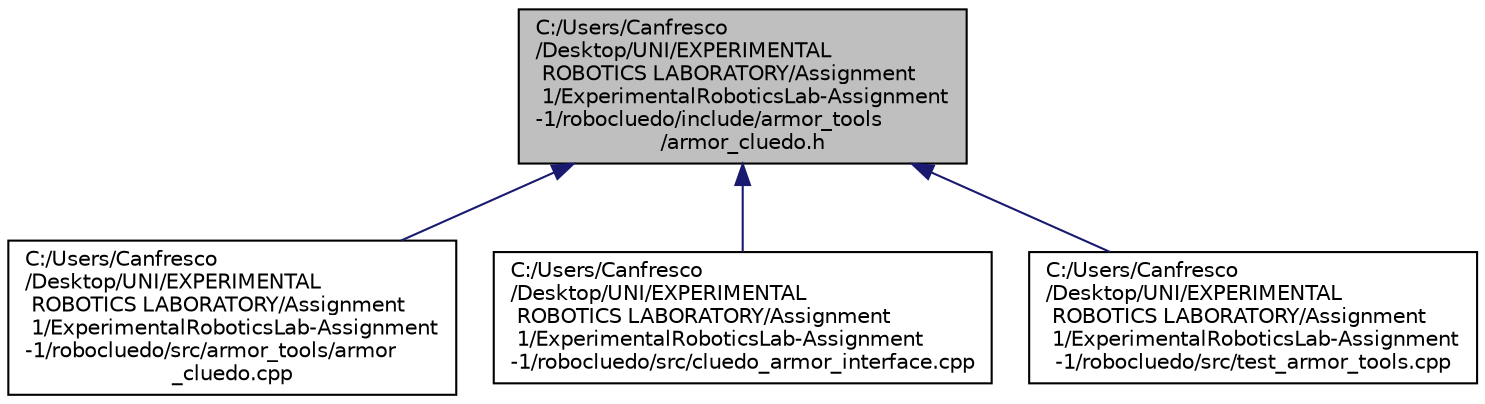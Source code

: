 digraph "C:/Users/Canfresco/Desktop/UNI/EXPERIMENTAL ROBOTICS LABORATORY/Assignment 1/ExperimentalRoboticsLab-Assignment-1/robocluedo/include/armor_tools/armor_cluedo.h"
{
 // LATEX_PDF_SIZE
  edge [fontname="Helvetica",fontsize="10",labelfontname="Helvetica",labelfontsize="10"];
  node [fontname="Helvetica",fontsize="10",shape=record];
  Node1 [label="C:/Users/Canfresco\l/Desktop/UNI/EXPERIMENTAL\l ROBOTICS LABORATORY/Assignment\l 1/ExperimentalRoboticsLab-Assignment\l-1/robocluedo/include/armor_tools\l/armor_cluedo.h",height=0.2,width=0.4,color="black", fillcolor="grey75", style="filled", fontcolor="black",tooltip="additional aRMOR C++ interface"];
  Node1 -> Node2 [dir="back",color="midnightblue",fontsize="10",style="solid",fontname="Helvetica"];
  Node2 [label="C:/Users/Canfresco\l/Desktop/UNI/EXPERIMENTAL\l ROBOTICS LABORATORY/Assignment\l 1/ExperimentalRoboticsLab-Assignment\l-1/robocluedo/src/armor_tools/armor\l_cluedo.cpp",height=0.2,width=0.4,color="black", fillcolor="white", style="filled",URL="$a00116.html",tooltip="implementation of the class ArmorCluedo"];
  Node1 -> Node3 [dir="back",color="midnightblue",fontsize="10",style="solid",fontname="Helvetica"];
  Node3 [label="C:/Users/Canfresco\l/Desktop/UNI/EXPERIMENTAL\l ROBOTICS LABORATORY/Assignment\l 1/ExperimentalRoboticsLab-Assignment\l-1/robocluedo/src/cluedo_armor_interface.cpp",height=0.2,width=0.4,color="black", fillcolor="white", style="filled",URL="$a00122.html",tooltip="Dedicated RobotCLuedo-aRMOR client."];
  Node1 -> Node4 [dir="back",color="midnightblue",fontsize="10",style="solid",fontname="Helvetica"];
  Node4 [label="C:/Users/Canfresco\l/Desktop/UNI/EXPERIMENTAL\l ROBOTICS LABORATORY/Assignment\l 1/ExperimentalRoboticsLab-Assignment\l-1/robocluedo/src/test_armor_tools.cpp",height=0.2,width=0.4,color="black", fillcolor="white", style="filled",URL="$a00137.html",tooltip="Testing the interface ArmorCluedo."];
}
